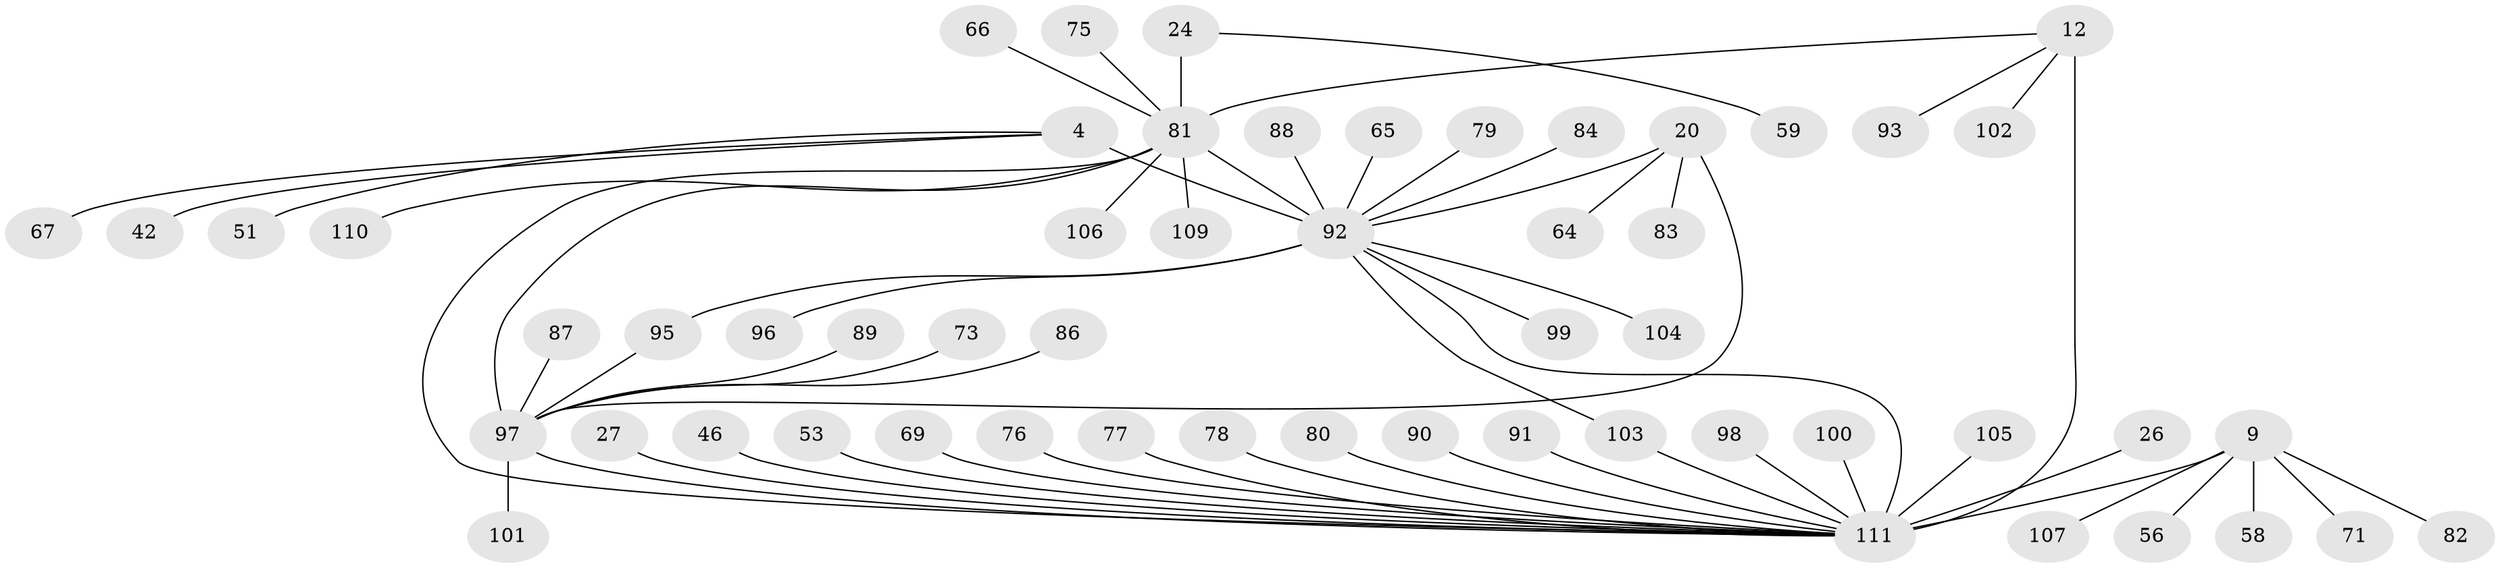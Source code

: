 // original degree distribution, {13: 0.009009009009009009, 6: 0.02702702702702703, 7: 0.05405405405405406, 5: 0.04504504504504504, 12: 0.018018018018018018, 11: 0.018018018018018018, 10: 0.018018018018018018, 9: 0.02702702702702703, 4: 0.009009009009009009, 8: 0.009009009009009009, 1: 0.6216216216216216, 3: 0.05405405405405406, 2: 0.09009009009009009}
// Generated by graph-tools (version 1.1) at 2025/55/03/09/25 04:55:17]
// undirected, 55 vertices, 60 edges
graph export_dot {
graph [start="1"]
  node [color=gray90,style=filled];
  4 [super="+2"];
  9 [super="+8"];
  12 [super="+11"];
  20 [super="+19"];
  24 [super="+21"];
  26;
  27;
  42;
  46;
  51;
  53;
  56;
  58 [super="+36"];
  59;
  64;
  65;
  66;
  67;
  69;
  71;
  73;
  75;
  76;
  77;
  78;
  79;
  80;
  81 [super="+72+25+23"];
  82;
  83 [super="+70"];
  84;
  86;
  87;
  88;
  89;
  90;
  91;
  92 [super="+61+5+3+55+30+40+45+60"];
  93;
  95;
  96;
  97 [super="+37+38+41+50+68"];
  98;
  99;
  100;
  101;
  102;
  103 [super="+85+49+52+57+74"];
  104;
  105;
  106;
  107;
  109;
  110 [super="+108"];
  111 [super="+32+39+94+44+62+63+15"];
  4 -- 67;
  4 -- 51;
  4 -- 42;
  4 -- 92 [weight=6];
  9 -- 107;
  9 -- 82;
  9 -- 56;
  9 -- 71;
  9 -- 58;
  9 -- 111 [weight=6];
  12 -- 102;
  12 -- 93;
  12 -- 81;
  12 -- 111 [weight=7];
  20 -- 64;
  20 -- 83;
  20 -- 92;
  20 -- 97 [weight=6];
  24 -- 59;
  24 -- 81 [weight=6];
  26 -- 111;
  27 -- 111;
  46 -- 111;
  53 -- 111;
  65 -- 92;
  66 -- 81;
  69 -- 111;
  73 -- 97;
  75 -- 81;
  76 -- 111;
  77 -- 111;
  78 -- 111;
  79 -- 92;
  80 -- 111;
  81 -- 110;
  81 -- 111 [weight=2];
  81 -- 106;
  81 -- 109;
  81 -- 92 [weight=2];
  81 -- 97;
  84 -- 92;
  86 -- 97;
  87 -- 97;
  88 -- 92;
  89 -- 97;
  90 -- 111;
  91 -- 111;
  92 -- 95;
  92 -- 96;
  92 -- 103;
  92 -- 104;
  92 -- 99;
  92 -- 111 [weight=4];
  95 -- 97;
  97 -- 101;
  97 -- 111 [weight=3];
  98 -- 111;
  100 -- 111;
  103 -- 111 [weight=2];
  105 -- 111;
}
